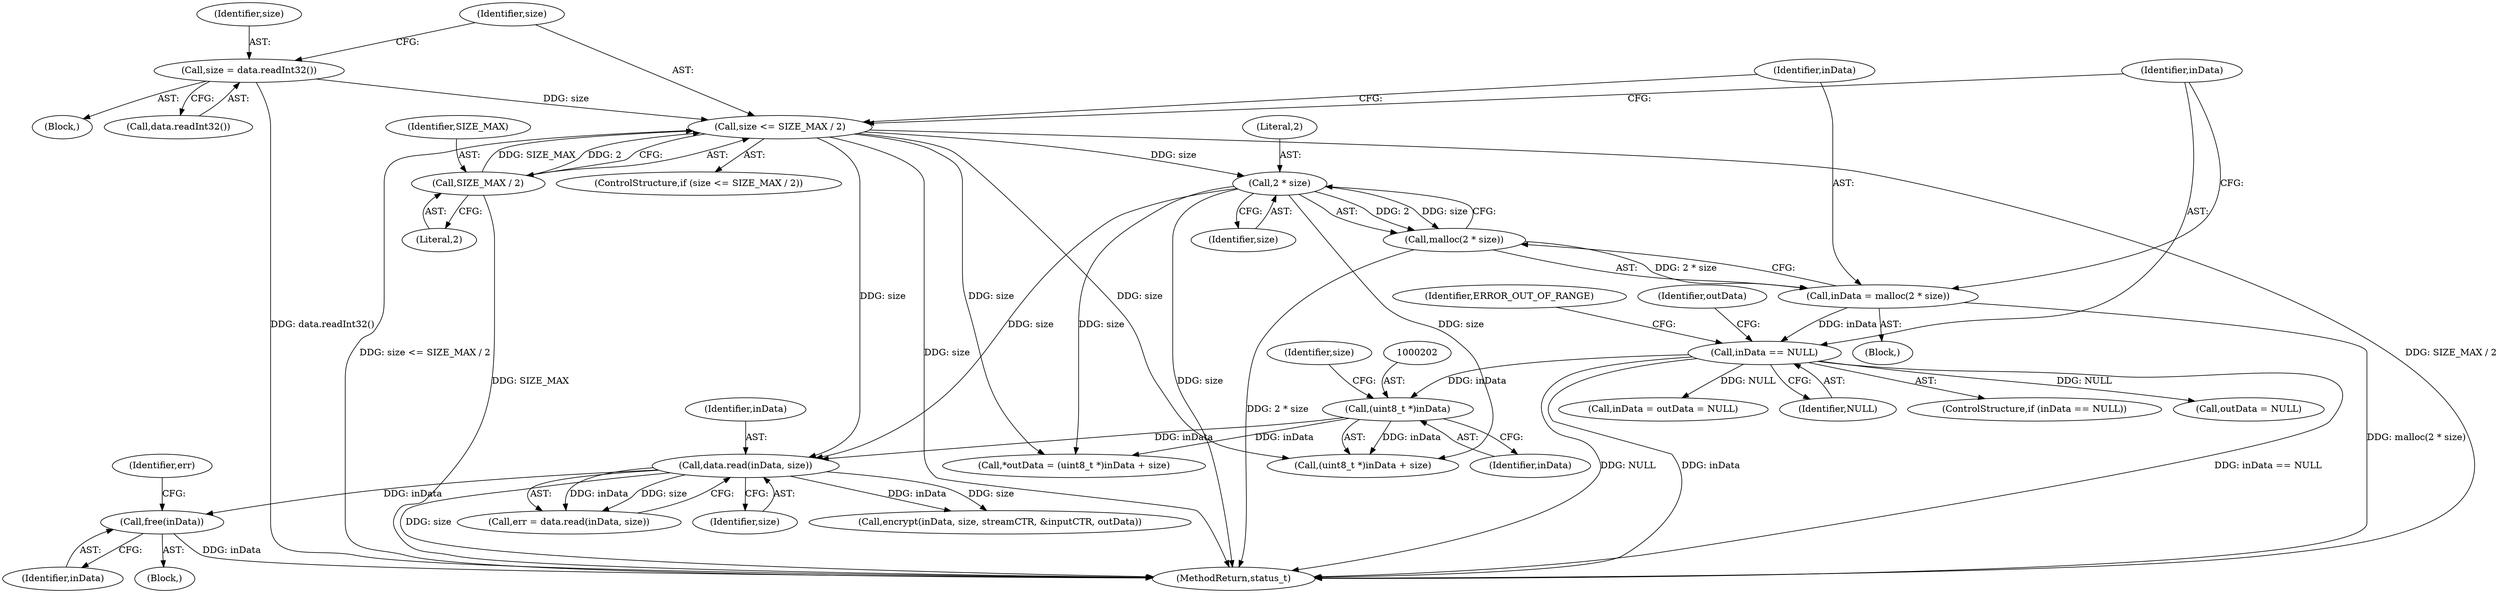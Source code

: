 digraph "0_Android_9667e3eff2d34c3797c3b529370de47b2c1f1bf6@API" {
"1000216" [label="(Call,free(inData))"];
"1000208" [label="(Call,data.read(inData, size))"];
"1000201" [label="(Call,(uint8_t *)inData)"];
"1000189" [label="(Call,inData == NULL)"];
"1000182" [label="(Call,inData = malloc(2 * size))"];
"1000184" [label="(Call,malloc(2 * size))"];
"1000185" [label="(Call,2 * size)"];
"1000176" [label="(Call,size <= SIZE_MAX / 2)"];
"1000172" [label="(Call,size = data.readInt32())"];
"1000178" [label="(Call,SIZE_MAX / 2)"];
"1000188" [label="(ControlStructure,if (inData == NULL))"];
"1000187" [label="(Identifier,size)"];
"1000206" [label="(Call,err = data.read(inData, size))"];
"1000177" [label="(Identifier,size)"];
"1000219" [label="(Identifier,err)"];
"1000210" [label="(Identifier,size)"];
"1000203" [label="(Identifier,inData)"];
"1000208" [label="(Call,data.read(inData, size))"];
"1000181" [label="(Block,)"];
"1000175" [label="(ControlStructure,if (size <= SIZE_MAX / 2))"];
"1000190" [label="(Identifier,inData)"];
"1000173" [label="(Identifier,size)"];
"1000217" [label="(Identifier,inData)"];
"1000179" [label="(Identifier,SIZE_MAX)"];
"1000172" [label="(Call,size = data.readInt32())"];
"1000229" [label="(Call,encrypt(inData, size, streamCTR, &inputCTR, outData))"];
"1000189" [label="(Call,inData == NULL)"];
"1000201" [label="(Call,(uint8_t *)inData)"];
"1000182" [label="(Call,inData = malloc(2 * size))"];
"1000216" [label="(Call,free(inData))"];
"1000183" [label="(Identifier,inData)"];
"1000200" [label="(Call,(uint8_t *)inData + size)"];
"1000194" [label="(Identifier,ERROR_OUT_OF_RANGE)"];
"1000184" [label="(Call,malloc(2 * size))"];
"1000170" [label="(Block,)"];
"1000199" [label="(Identifier,outData)"];
"1000209" [label="(Identifier,inData)"];
"1000407" [label="(MethodReturn,status_t)"];
"1000176" [label="(Call,size <= SIZE_MAX / 2)"];
"1000204" [label="(Identifier,size)"];
"1000174" [label="(Call,data.readInt32())"];
"1000215" [label="(Block,)"];
"1000186" [label="(Literal,2)"];
"1000252" [label="(Call,outData = NULL)"];
"1000178" [label="(Call,SIZE_MAX / 2)"];
"1000250" [label="(Call,inData = outData = NULL)"];
"1000180" [label="(Literal,2)"];
"1000185" [label="(Call,2 * size)"];
"1000198" [label="(Call,*outData = (uint8_t *)inData + size)"];
"1000191" [label="(Identifier,NULL)"];
"1000216" -> "1000215"  [label="AST: "];
"1000216" -> "1000217"  [label="CFG: "];
"1000217" -> "1000216"  [label="AST: "];
"1000219" -> "1000216"  [label="CFG: "];
"1000216" -> "1000407"  [label="DDG: inData"];
"1000208" -> "1000216"  [label="DDG: inData"];
"1000208" -> "1000206"  [label="AST: "];
"1000208" -> "1000210"  [label="CFG: "];
"1000209" -> "1000208"  [label="AST: "];
"1000210" -> "1000208"  [label="AST: "];
"1000206" -> "1000208"  [label="CFG: "];
"1000208" -> "1000407"  [label="DDG: size"];
"1000208" -> "1000206"  [label="DDG: inData"];
"1000208" -> "1000206"  [label="DDG: size"];
"1000201" -> "1000208"  [label="DDG: inData"];
"1000185" -> "1000208"  [label="DDG: size"];
"1000176" -> "1000208"  [label="DDG: size"];
"1000208" -> "1000229"  [label="DDG: inData"];
"1000208" -> "1000229"  [label="DDG: size"];
"1000201" -> "1000200"  [label="AST: "];
"1000201" -> "1000203"  [label="CFG: "];
"1000202" -> "1000201"  [label="AST: "];
"1000203" -> "1000201"  [label="AST: "];
"1000204" -> "1000201"  [label="CFG: "];
"1000201" -> "1000198"  [label="DDG: inData"];
"1000201" -> "1000200"  [label="DDG: inData"];
"1000189" -> "1000201"  [label="DDG: inData"];
"1000189" -> "1000188"  [label="AST: "];
"1000189" -> "1000191"  [label="CFG: "];
"1000190" -> "1000189"  [label="AST: "];
"1000191" -> "1000189"  [label="AST: "];
"1000194" -> "1000189"  [label="CFG: "];
"1000199" -> "1000189"  [label="CFG: "];
"1000189" -> "1000407"  [label="DDG: inData"];
"1000189" -> "1000407"  [label="DDG: inData == NULL"];
"1000189" -> "1000407"  [label="DDG: NULL"];
"1000182" -> "1000189"  [label="DDG: inData"];
"1000189" -> "1000250"  [label="DDG: NULL"];
"1000189" -> "1000252"  [label="DDG: NULL"];
"1000182" -> "1000181"  [label="AST: "];
"1000182" -> "1000184"  [label="CFG: "];
"1000183" -> "1000182"  [label="AST: "];
"1000184" -> "1000182"  [label="AST: "];
"1000190" -> "1000182"  [label="CFG: "];
"1000182" -> "1000407"  [label="DDG: malloc(2 * size)"];
"1000184" -> "1000182"  [label="DDG: 2 * size"];
"1000184" -> "1000185"  [label="CFG: "];
"1000185" -> "1000184"  [label="AST: "];
"1000184" -> "1000407"  [label="DDG: 2 * size"];
"1000185" -> "1000184"  [label="DDG: 2"];
"1000185" -> "1000184"  [label="DDG: size"];
"1000185" -> "1000187"  [label="CFG: "];
"1000186" -> "1000185"  [label="AST: "];
"1000187" -> "1000185"  [label="AST: "];
"1000185" -> "1000407"  [label="DDG: size"];
"1000176" -> "1000185"  [label="DDG: size"];
"1000185" -> "1000198"  [label="DDG: size"];
"1000185" -> "1000200"  [label="DDG: size"];
"1000176" -> "1000175"  [label="AST: "];
"1000176" -> "1000178"  [label="CFG: "];
"1000177" -> "1000176"  [label="AST: "];
"1000178" -> "1000176"  [label="AST: "];
"1000183" -> "1000176"  [label="CFG: "];
"1000190" -> "1000176"  [label="CFG: "];
"1000176" -> "1000407"  [label="DDG: SIZE_MAX / 2"];
"1000176" -> "1000407"  [label="DDG: size <= SIZE_MAX / 2"];
"1000176" -> "1000407"  [label="DDG: size"];
"1000172" -> "1000176"  [label="DDG: size"];
"1000178" -> "1000176"  [label="DDG: SIZE_MAX"];
"1000178" -> "1000176"  [label="DDG: 2"];
"1000176" -> "1000198"  [label="DDG: size"];
"1000176" -> "1000200"  [label="DDG: size"];
"1000172" -> "1000170"  [label="AST: "];
"1000172" -> "1000174"  [label="CFG: "];
"1000173" -> "1000172"  [label="AST: "];
"1000174" -> "1000172"  [label="AST: "];
"1000177" -> "1000172"  [label="CFG: "];
"1000172" -> "1000407"  [label="DDG: data.readInt32()"];
"1000178" -> "1000180"  [label="CFG: "];
"1000179" -> "1000178"  [label="AST: "];
"1000180" -> "1000178"  [label="AST: "];
"1000178" -> "1000407"  [label="DDG: SIZE_MAX"];
}
